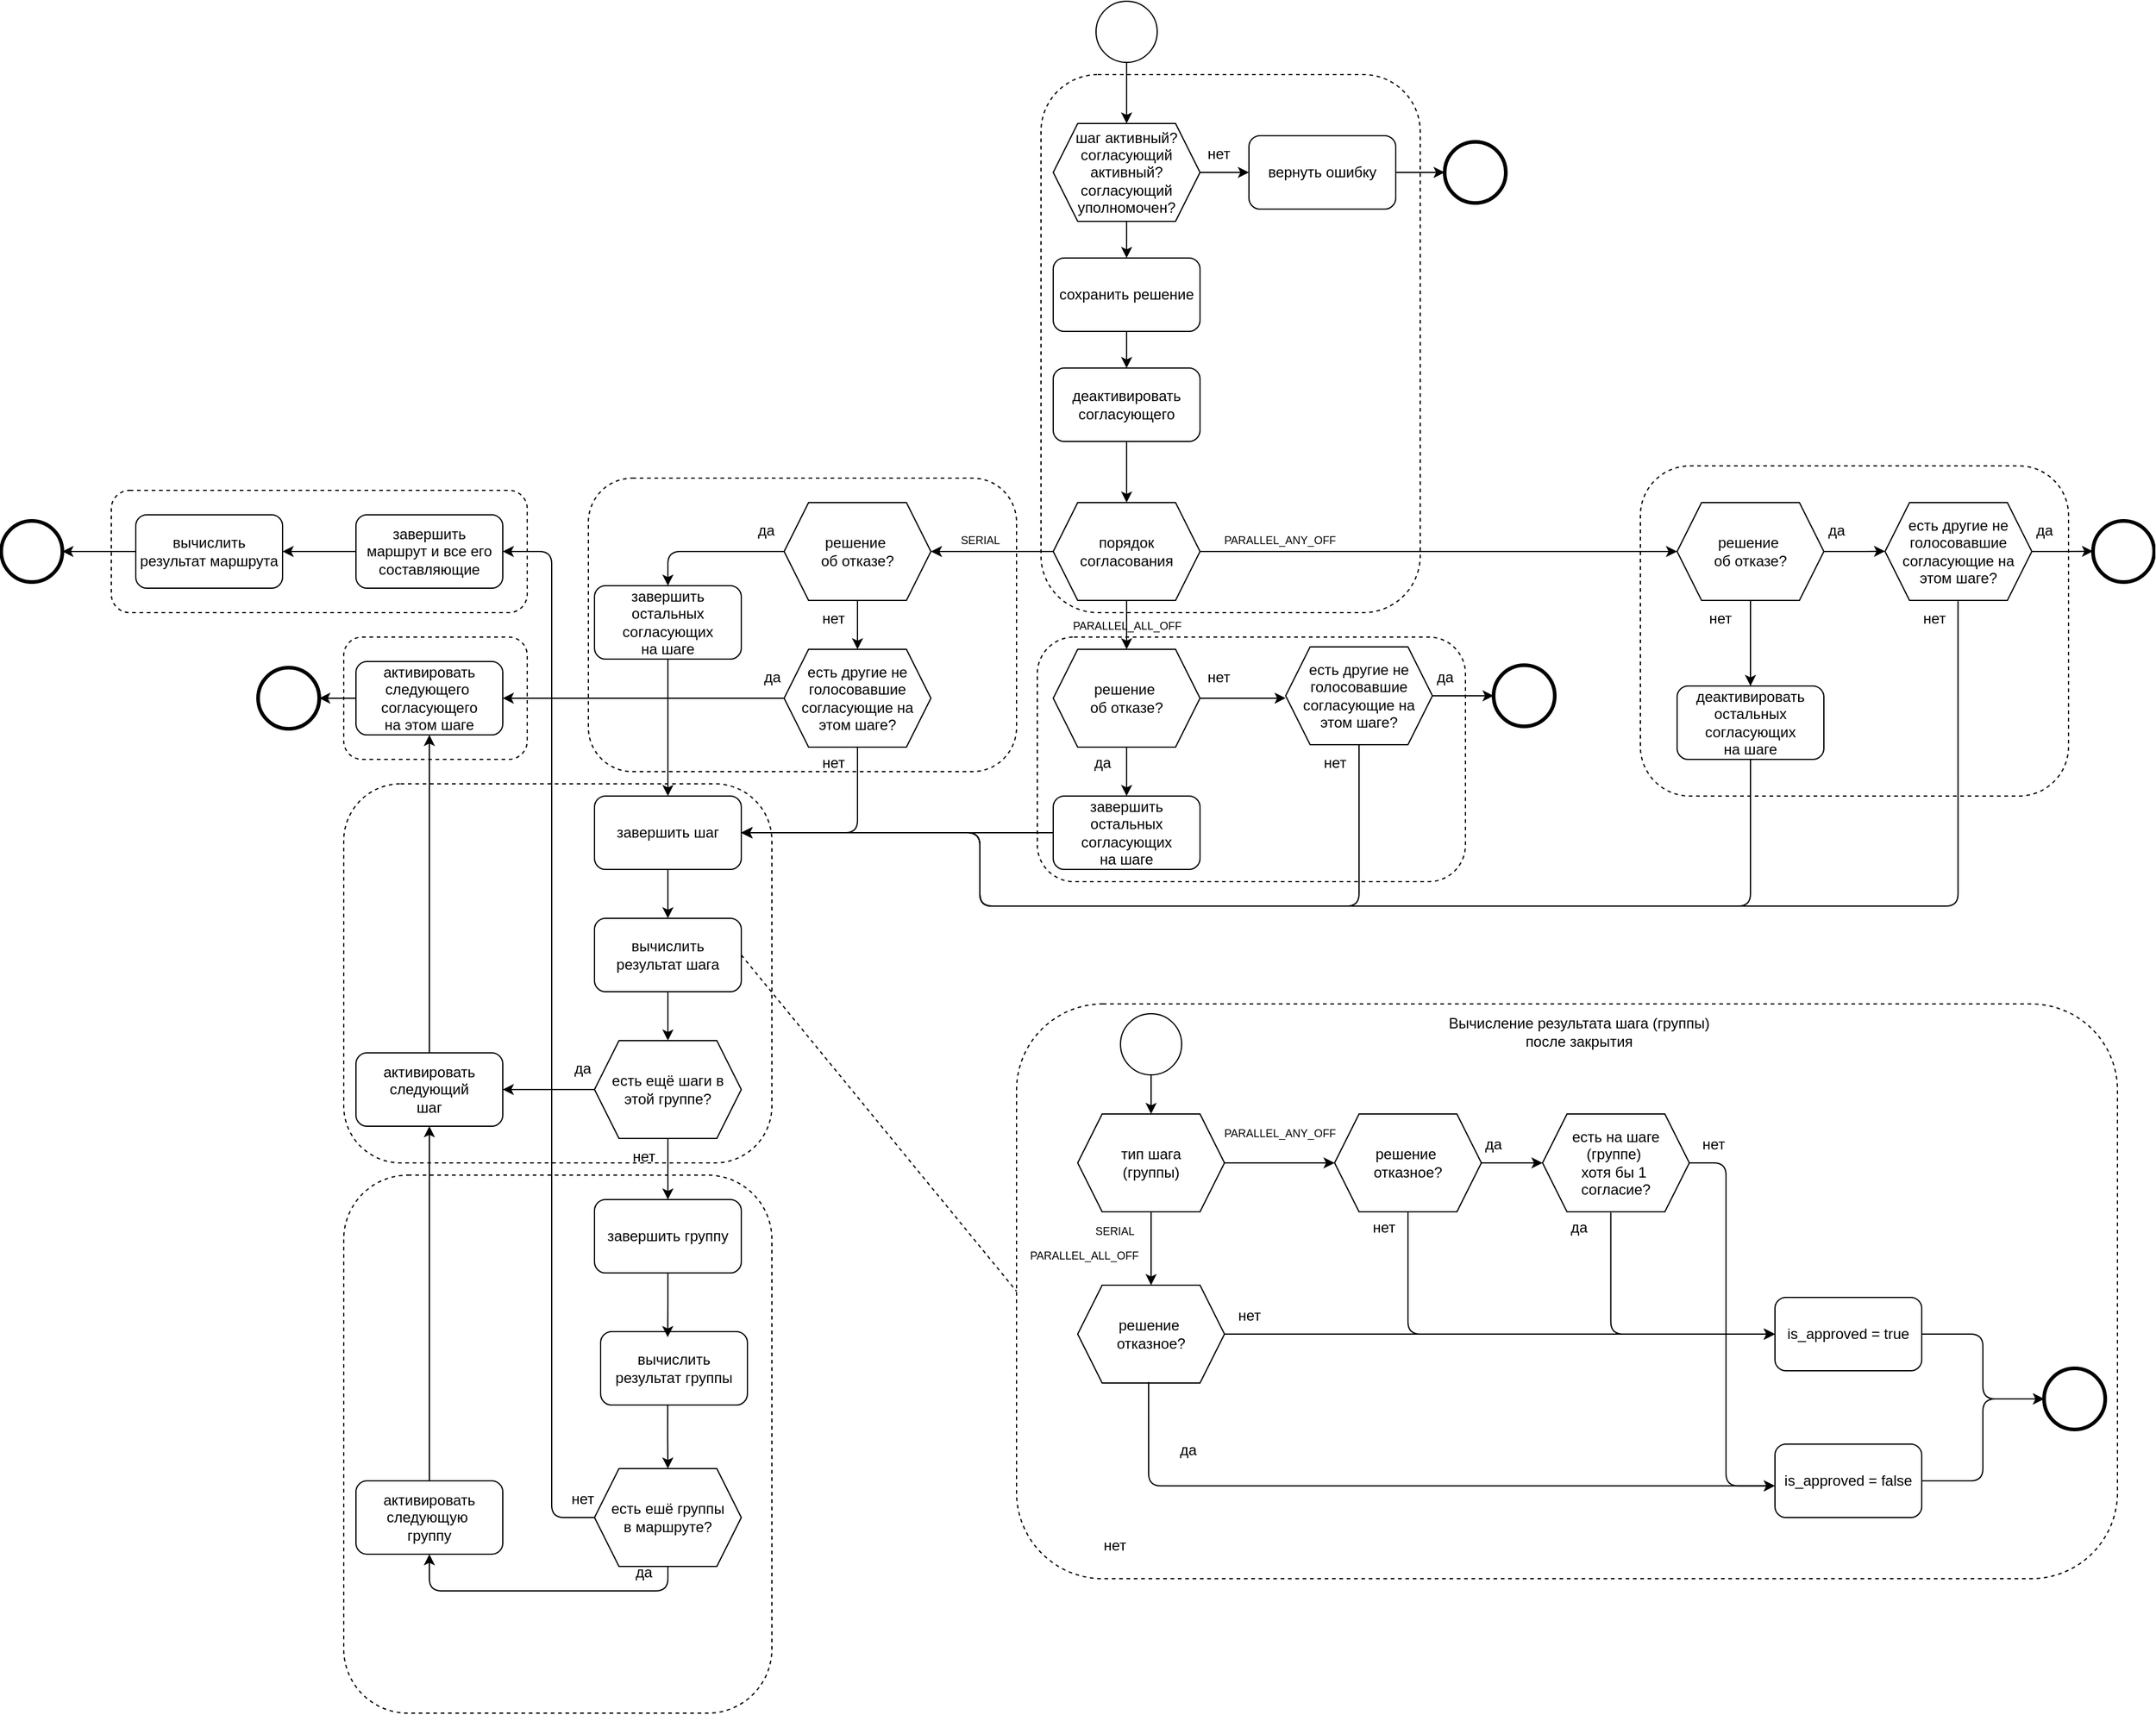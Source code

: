 <mxfile version="26.0.16">
  <diagram name="Page-1" id="2a216829-ef6e-dabb-86c1-c78162f3ba2b">
    <mxGraphModel dx="2905" dy="1712" grid="1" gridSize="10" guides="1" tooltips="1" connect="1" arrows="1" fold="1" page="1" pageScale="1" pageWidth="850" pageHeight="1100" background="none" math="0" shadow="0">
      <root>
        <mxCell id="0" />
        <mxCell id="1" parent="0" />
        <mxCell id="W46r5qOGl9HjsOyR8-U1-98" value="" style="rounded=1;whiteSpace=wrap;html=1;fillColor=none;dashed=1;" parent="1" vertex="1">
          <mxGeometry x="-20" y="540" width="340" height="100" as="geometry" />
        </mxCell>
        <mxCell id="W46r5qOGl9HjsOyR8-U1-113" value="" style="rounded=1;whiteSpace=wrap;html=1;fillColor=none;dashed=1;" parent="1" vertex="1">
          <mxGeometry x="170" y="1100" width="350" height="440" as="geometry" />
        </mxCell>
        <mxCell id="W46r5qOGl9HjsOyR8-U1-155" value="" style="rounded=1;whiteSpace=wrap;html=1;fillColor=none;dashed=1;" parent="1" vertex="1">
          <mxGeometry x="720" y="960" width="900" height="470" as="geometry" />
        </mxCell>
        <mxCell id="W46r5qOGl9HjsOyR8-U1-109" value="" style="rounded=1;whiteSpace=wrap;html=1;fillColor=none;dashed=1;" parent="1" vertex="1">
          <mxGeometry x="170" y="780" width="350" height="310" as="geometry" />
        </mxCell>
        <mxCell id="W46r5qOGl9HjsOyR8-U1-106" value="" style="rounded=1;whiteSpace=wrap;html=1;fillColor=none;dashed=1;" parent="1" vertex="1">
          <mxGeometry x="170" y="660" width="150" height="100" as="geometry" />
        </mxCell>
        <mxCell id="W46r5qOGl9HjsOyR8-U1-96" value="" style="rounded=1;whiteSpace=wrap;html=1;fillColor=none;dashed=1;" parent="1" vertex="1">
          <mxGeometry x="370" y="530" width="350" height="240" as="geometry" />
        </mxCell>
        <mxCell id="W46r5qOGl9HjsOyR8-U1-95" value="" style="rounded=1;whiteSpace=wrap;html=1;fillColor=none;dashed=1;" parent="1" vertex="1">
          <mxGeometry x="737" y="660" width="350" height="200" as="geometry" />
        </mxCell>
        <mxCell id="W46r5qOGl9HjsOyR8-U1-94" value="" style="rounded=1;whiteSpace=wrap;html=1;fillColor=none;dashed=1;" parent="1" vertex="1">
          <mxGeometry x="1230" y="520" width="350" height="270" as="geometry" />
        </mxCell>
        <mxCell id="W46r5qOGl9HjsOyR8-U1-97" value="" style="rounded=1;whiteSpace=wrap;html=1;fillColor=none;dashed=1;" parent="1" vertex="1">
          <mxGeometry x="740" y="200" width="310" height="440" as="geometry" />
        </mxCell>
        <mxCell id="W46r5qOGl9HjsOyR8-U1-6" style="edgeStyle=orthogonalEdgeStyle;rounded=0;orthogonalLoop=1;jettySize=auto;html=1;entryX=0.5;entryY=0;entryDx=0;entryDy=0;" parent="1" source="7a84cebc1def654-1" target="W46r5qOGl9HjsOyR8-U1-3" edge="1">
          <mxGeometry relative="1" as="geometry" />
        </mxCell>
        <mxCell id="7a84cebc1def654-1" value="" style="shape=mxgraph.bpmn.shape;html=1;verticalLabelPosition=bottom;labelBackgroundColor=#ffffff;verticalAlign=top;perimeter=ellipsePerimeter;outline=standard;symbol=general;" parent="1" vertex="1">
          <mxGeometry x="785" y="140" width="50" height="50" as="geometry" />
        </mxCell>
        <mxCell id="7a84cebc1def654-26" value="" style="shape=mxgraph.bpmn.shape;html=1;verticalLabelPosition=bottom;labelBackgroundColor=#ffffff;verticalAlign=top;perimeter=ellipsePerimeter;outline=end;symbol=general;" parent="1" vertex="1">
          <mxGeometry x="1070" y="255.0" width="50" height="50" as="geometry" />
        </mxCell>
        <mxCell id="W46r5qOGl9HjsOyR8-U1-13" style="edgeStyle=orthogonalEdgeStyle;rounded=0;orthogonalLoop=1;jettySize=auto;html=1;entryX=0.5;entryY=0;entryDx=0;entryDy=0;exitX=0.5;exitY=1;exitDx=0;exitDy=0;" parent="1" source="W46r5qOGl9HjsOyR8-U1-102" target="W46r5qOGl9HjsOyR8-U1-12" edge="1">
          <mxGeometry relative="1" as="geometry" />
        </mxCell>
        <mxCell id="W46r5qOGl9HjsOyR8-U1-103" style="edgeStyle=orthogonalEdgeStyle;rounded=0;orthogonalLoop=1;jettySize=auto;html=1;entryX=0.5;entryY=0;entryDx=0;entryDy=0;" parent="1" source="W46r5qOGl9HjsOyR8-U1-1" target="W46r5qOGl9HjsOyR8-U1-102" edge="1">
          <mxGeometry relative="1" as="geometry" />
        </mxCell>
        <mxCell id="W46r5qOGl9HjsOyR8-U1-1" value="сохранить решение" style="rounded=1;whiteSpace=wrap;html=1;" parent="1" vertex="1">
          <mxGeometry x="750" y="350" width="120" height="60" as="geometry" />
        </mxCell>
        <mxCell id="W46r5qOGl9HjsOyR8-U1-5" style="edgeStyle=orthogonalEdgeStyle;rounded=0;orthogonalLoop=1;jettySize=auto;html=1;" parent="1" source="W46r5qOGl9HjsOyR8-U1-25" target="7a84cebc1def654-26" edge="1">
          <mxGeometry relative="1" as="geometry" />
        </mxCell>
        <mxCell id="W46r5qOGl9HjsOyR8-U1-3" value="шаг&amp;nbsp;&lt;span style=&quot;background-color: transparent; color: light-dark(rgb(0, 0, 0), rgb(255, 255, 255));&quot;&gt;активный?&lt;/span&gt;&lt;div&gt;&lt;span style=&quot;background-color: transparent; color: light-dark(rgb(0, 0, 0), rgb(255, 255, 255));&quot;&gt;согласующий&lt;/span&gt;&lt;/div&gt;&lt;div&gt;&lt;span style=&quot;background-color: transparent; color: light-dark(rgb(0, 0, 0), rgb(255, 255, 255));&quot;&gt;активный?&lt;/span&gt;&lt;/div&gt;&lt;div&gt;&lt;span style=&quot;background-color: transparent; color: light-dark(rgb(0, 0, 0), rgb(255, 255, 255));&quot;&gt;согласующий уполномочен?&lt;/span&gt;&lt;/div&gt;" style="shape=hexagon;perimeter=hexagonPerimeter2;whiteSpace=wrap;html=1;fixedSize=1;" parent="1" vertex="1">
          <mxGeometry x="750" y="240" width="120" height="80" as="geometry" />
        </mxCell>
        <mxCell id="W46r5qOGl9HjsOyR8-U1-4" value="нет" style="text;html=1;align=center;verticalAlign=middle;resizable=0;points=[];autosize=1;strokeColor=none;fillColor=none;" parent="1" vertex="1">
          <mxGeometry x="865" y="250" width="40" height="30" as="geometry" />
        </mxCell>
        <mxCell id="W46r5qOGl9HjsOyR8-U1-10" style="edgeStyle=orthogonalEdgeStyle;rounded=0;orthogonalLoop=1;jettySize=auto;html=1;entryX=0.5;entryY=0;entryDx=0;entryDy=0;" parent="1" source="W46r5qOGl9HjsOyR8-U1-3" target="W46r5qOGl9HjsOyR8-U1-1" edge="1">
          <mxGeometry relative="1" as="geometry">
            <mxPoint x="810" y="370" as="targetPoint" />
          </mxGeometry>
        </mxCell>
        <mxCell id="W46r5qOGl9HjsOyR8-U1-14" style="edgeStyle=orthogonalEdgeStyle;rounded=0;orthogonalLoop=1;jettySize=auto;html=1;exitX=1;exitY=0.5;exitDx=0;exitDy=0;entryX=0;entryY=0.5;entryDx=0;entryDy=0;" parent="1" source="W46r5qOGl9HjsOyR8-U1-12" target="W46r5qOGl9HjsOyR8-U1-79" edge="1">
          <mxGeometry relative="1" as="geometry">
            <mxPoint x="930" y="590" as="targetPoint" />
          </mxGeometry>
        </mxCell>
        <mxCell id="W46r5qOGl9HjsOyR8-U1-15" style="edgeStyle=orthogonalEdgeStyle;rounded=0;orthogonalLoop=1;jettySize=auto;html=1;" parent="1" source="W46r5qOGl9HjsOyR8-U1-12" edge="1">
          <mxGeometry relative="1" as="geometry">
            <mxPoint x="650" y="590" as="targetPoint" />
          </mxGeometry>
        </mxCell>
        <mxCell id="W46r5qOGl9HjsOyR8-U1-16" style="edgeStyle=orthogonalEdgeStyle;rounded=0;orthogonalLoop=1;jettySize=auto;html=1;exitX=0.5;exitY=1;exitDx=0;exitDy=0;entryX=0.5;entryY=0;entryDx=0;entryDy=0;" parent="1" source="W46r5qOGl9HjsOyR8-U1-12" target="W46r5qOGl9HjsOyR8-U1-60" edge="1">
          <mxGeometry relative="1" as="geometry">
            <mxPoint x="809" y="680" as="targetPoint" />
          </mxGeometry>
        </mxCell>
        <mxCell id="W46r5qOGl9HjsOyR8-U1-12" value="порядок согласования" style="shape=hexagon;perimeter=hexagonPerimeter2;whiteSpace=wrap;html=1;fixedSize=1;" parent="1" vertex="1">
          <mxGeometry x="750" y="550" width="120" height="80" as="geometry" />
        </mxCell>
        <mxCell id="W46r5qOGl9HjsOyR8-U1-17" value="&lt;font style=&quot;font-size: 9px;&quot;&gt;SERIAL&lt;/font&gt;" style="text;html=1;align=center;verticalAlign=middle;resizable=0;points=[];autosize=1;strokeColor=none;fillColor=none;" parent="1" vertex="1">
          <mxGeometry x="660" y="565" width="60" height="30" as="geometry" />
        </mxCell>
        <mxCell id="W46r5qOGl9HjsOyR8-U1-18" value="&lt;font style=&quot;font-size: 9px;&quot;&gt;PARALLEL_ANY_OFF&lt;/font&gt;" style="text;html=1;align=center;verticalAlign=middle;resizable=0;points=[];autosize=1;strokeColor=none;fillColor=none;" parent="1" vertex="1">
          <mxGeometry x="880" y="565" width="110" height="30" as="geometry" />
        </mxCell>
        <mxCell id="W46r5qOGl9HjsOyR8-U1-19" value="&lt;font style=&quot;font-size: 9px;&quot;&gt;PARALLEL_ALL_OFF&lt;/font&gt;" style="text;html=1;align=center;verticalAlign=middle;resizable=0;points=[];autosize=1;strokeColor=none;fillColor=none;" parent="1" vertex="1">
          <mxGeometry x="755" y="635" width="110" height="30" as="geometry" />
        </mxCell>
        <mxCell id="W46r5qOGl9HjsOyR8-U1-23" style="edgeStyle=orthogonalEdgeStyle;rounded=1;orthogonalLoop=1;jettySize=auto;html=1;entryX=0.5;entryY=0;entryDx=0;entryDy=0;curved=0;" parent="1" source="W46r5qOGl9HjsOyR8-U1-20" target="WteEzKpcJVDxRO8U5CB5-1" edge="1">
          <mxGeometry relative="1" as="geometry" />
        </mxCell>
        <mxCell id="W46r5qOGl9HjsOyR8-U1-32" style="edgeStyle=orthogonalEdgeStyle;rounded=0;orthogonalLoop=1;jettySize=auto;html=1;entryX=0.5;entryY=0;entryDx=0;entryDy=0;" parent="1" source="W46r5qOGl9HjsOyR8-U1-20" target="W46r5qOGl9HjsOyR8-U1-31" edge="1">
          <mxGeometry relative="1" as="geometry" />
        </mxCell>
        <mxCell id="W46r5qOGl9HjsOyR8-U1-20" value="решение&amp;nbsp;&lt;div&gt;об отказе?&lt;/div&gt;" style="shape=hexagon;perimeter=hexagonPerimeter2;whiteSpace=wrap;html=1;fixedSize=1;" parent="1" vertex="1">
          <mxGeometry x="530" y="550" width="120" height="80" as="geometry" />
        </mxCell>
        <mxCell id="W46r5qOGl9HjsOyR8-U1-21" value="" style="shape=mxgraph.bpmn.shape;html=1;verticalLabelPosition=bottom;labelBackgroundColor=#ffffff;verticalAlign=top;perimeter=ellipsePerimeter;outline=end;symbol=general;" parent="1" vertex="1">
          <mxGeometry x="-110" y="565" width="50" height="50" as="geometry" />
        </mxCell>
        <mxCell id="W46r5qOGl9HjsOyR8-U1-24" style="edgeStyle=orthogonalEdgeStyle;rounded=0;orthogonalLoop=1;jettySize=auto;html=1;entryX=1;entryY=0.5;entryDx=0;entryDy=0;" parent="1" source="W46r5qOGl9HjsOyR8-U1-170" target="W46r5qOGl9HjsOyR8-U1-21" edge="1">
          <mxGeometry relative="1" as="geometry" />
        </mxCell>
        <mxCell id="W46r5qOGl9HjsOyR8-U1-22" value="завершить&lt;div&gt;маршрут и все его составляющие&lt;/div&gt;" style="rounded=1;whiteSpace=wrap;html=1;" parent="1" vertex="1">
          <mxGeometry x="180" y="560" width="120" height="60" as="geometry" />
        </mxCell>
        <mxCell id="W46r5qOGl9HjsOyR8-U1-26" value="" style="edgeStyle=orthogonalEdgeStyle;rounded=0;orthogonalLoop=1;jettySize=auto;html=1;" parent="1" source="W46r5qOGl9HjsOyR8-U1-3" target="W46r5qOGl9HjsOyR8-U1-25" edge="1">
          <mxGeometry relative="1" as="geometry">
            <mxPoint x="870" y="280" as="sourcePoint" />
            <mxPoint x="1610" y="395" as="targetPoint" />
          </mxGeometry>
        </mxCell>
        <mxCell id="W46r5qOGl9HjsOyR8-U1-25" value="вернуть ошибку" style="rounded=1;whiteSpace=wrap;html=1;" parent="1" vertex="1">
          <mxGeometry x="910" y="250" width="120" height="60" as="geometry" />
        </mxCell>
        <mxCell id="W46r5qOGl9HjsOyR8-U1-30" value="да" style="text;html=1;align=center;verticalAlign=middle;resizable=0;points=[];autosize=1;strokeColor=none;fillColor=none;" parent="1" vertex="1">
          <mxGeometry x="495" y="558" width="40" height="30" as="geometry" />
        </mxCell>
        <mxCell id="W46r5qOGl9HjsOyR8-U1-35" style="edgeStyle=orthogonalEdgeStyle;rounded=0;orthogonalLoop=1;jettySize=auto;html=1;entryX=1;entryY=0.5;entryDx=0;entryDy=0;" parent="1" source="W46r5qOGl9HjsOyR8-U1-31" target="W46r5qOGl9HjsOyR8-U1-34" edge="1">
          <mxGeometry relative="1" as="geometry" />
        </mxCell>
        <mxCell id="W46r5qOGl9HjsOyR8-U1-38" style="edgeStyle=orthogonalEdgeStyle;rounded=1;orthogonalLoop=1;jettySize=auto;html=1;entryX=1;entryY=0.5;entryDx=0;entryDy=0;curved=0;" parent="1" source="W46r5qOGl9HjsOyR8-U1-31" target="W46r5qOGl9HjsOyR8-U1-55" edge="1">
          <mxGeometry relative="1" as="geometry">
            <mxPoint x="590" y="790" as="targetPoint" />
            <Array as="points">
              <mxPoint x="590" y="820" />
            </Array>
          </mxGeometry>
        </mxCell>
        <mxCell id="W46r5qOGl9HjsOyR8-U1-31" value="есть другие не голосовавшие согласующие на этом шаге?" style="shape=hexagon;perimeter=hexagonPerimeter2;whiteSpace=wrap;html=1;fixedSize=1;" parent="1" vertex="1">
          <mxGeometry x="530" y="670" width="120" height="80" as="geometry" />
        </mxCell>
        <mxCell id="W46r5qOGl9HjsOyR8-U1-33" value="нет" style="text;html=1;align=center;verticalAlign=middle;resizable=0;points=[];autosize=1;strokeColor=none;fillColor=none;" parent="1" vertex="1">
          <mxGeometry x="550" y="630" width="40" height="30" as="geometry" />
        </mxCell>
        <mxCell id="W46r5qOGl9HjsOyR8-U1-36" style="edgeStyle=orthogonalEdgeStyle;rounded=1;orthogonalLoop=1;jettySize=auto;html=1;entryX=1;entryY=0.5;entryDx=0;entryDy=0;curved=0;" parent="1" source="W46r5qOGl9HjsOyR8-U1-34" target="W46r5qOGl9HjsOyR8-U1-114" edge="1">
          <mxGeometry relative="1" as="geometry">
            <mxPoint x="60" y="618" as="targetPoint" />
          </mxGeometry>
        </mxCell>
        <mxCell id="W46r5qOGl9HjsOyR8-U1-34" value="активировать&lt;div&gt;следующего&amp;nbsp;&lt;/div&gt;&lt;div&gt;согласующего&lt;/div&gt;&lt;div&gt;на этом шаге&lt;/div&gt;" style="rounded=1;whiteSpace=wrap;html=1;" parent="1" vertex="1">
          <mxGeometry x="180" y="680" width="120" height="60" as="geometry" />
        </mxCell>
        <mxCell id="W46r5qOGl9HjsOyR8-U1-37" value="да" style="text;html=1;align=center;verticalAlign=middle;resizable=0;points=[];autosize=1;strokeColor=none;fillColor=none;" parent="1" vertex="1">
          <mxGeometry x="500" y="678" width="40" height="30" as="geometry" />
        </mxCell>
        <mxCell id="W46r5qOGl9HjsOyR8-U1-39" value="нет" style="text;html=1;align=center;verticalAlign=middle;resizable=0;points=[];autosize=1;strokeColor=none;fillColor=none;" parent="1" vertex="1">
          <mxGeometry x="550" y="748" width="40" height="30" as="geometry" />
        </mxCell>
        <mxCell id="W46r5qOGl9HjsOyR8-U1-41" style="edgeStyle=orthogonalEdgeStyle;rounded=0;orthogonalLoop=1;jettySize=auto;html=1;entryX=1;entryY=0.5;entryDx=0;entryDy=0;" parent="1" source="W46r5qOGl9HjsOyR8-U1-40" target="W46r5qOGl9HjsOyR8-U1-46" edge="1">
          <mxGeometry relative="1" as="geometry">
            <mxPoint x="450" y="1030" as="targetPoint" />
          </mxGeometry>
        </mxCell>
        <mxCell id="W46r5qOGl9HjsOyR8-U1-44" style="edgeStyle=orthogonalEdgeStyle;rounded=0;orthogonalLoop=1;jettySize=auto;html=1;exitX=0.5;exitY=1;exitDx=0;exitDy=0;" parent="1" source="W46r5qOGl9HjsOyR8-U1-40" edge="1">
          <mxGeometry relative="1" as="geometry">
            <mxPoint x="435" y="1120" as="targetPoint" />
          </mxGeometry>
        </mxCell>
        <mxCell id="W46r5qOGl9HjsOyR8-U1-40" value="есть ещё шаги в этой группе?" style="shape=hexagon;perimeter=hexagonPerimeter2;whiteSpace=wrap;html=1;fixedSize=1;" parent="1" vertex="1">
          <mxGeometry x="375" y="990" width="120" height="80" as="geometry" />
        </mxCell>
        <mxCell id="W46r5qOGl9HjsOyR8-U1-42" value="да" style="text;html=1;align=center;verticalAlign=middle;resizable=0;points=[];autosize=1;strokeColor=none;fillColor=none;" parent="1" vertex="1">
          <mxGeometry x="345" y="998" width="40" height="30" as="geometry" />
        </mxCell>
        <mxCell id="W46r5qOGl9HjsOyR8-U1-49" style="edgeStyle=orthogonalEdgeStyle;rounded=1;orthogonalLoop=1;jettySize=auto;html=1;entryX=0.5;entryY=1;entryDx=0;entryDy=0;exitX=0.5;exitY=1;exitDx=0;exitDy=0;curved=0;" parent="1" source="W46r5qOGl9HjsOyR8-U1-43" target="W46r5qOGl9HjsOyR8-U1-48" edge="1">
          <mxGeometry relative="1" as="geometry">
            <Array as="points">
              <mxPoint x="435" y="1440" />
              <mxPoint x="240" y="1440" />
            </Array>
          </mxGeometry>
        </mxCell>
        <mxCell id="W46r5qOGl9HjsOyR8-U1-52" style="edgeStyle=orthogonalEdgeStyle;rounded=1;orthogonalLoop=1;jettySize=auto;html=1;entryX=1;entryY=0.5;entryDx=0;entryDy=0;exitX=0;exitY=0.5;exitDx=0;exitDy=0;curved=0;" parent="1" source="W46r5qOGl9HjsOyR8-U1-43" target="W46r5qOGl9HjsOyR8-U1-22" edge="1">
          <mxGeometry relative="1" as="geometry">
            <Array as="points">
              <mxPoint x="340" y="1380" />
              <mxPoint x="340" y="590" />
            </Array>
          </mxGeometry>
        </mxCell>
        <mxCell id="W46r5qOGl9HjsOyR8-U1-43" value="есть ешё группы&lt;div&gt;в маршруте?&lt;/div&gt;" style="shape=hexagon;perimeter=hexagonPerimeter2;whiteSpace=wrap;html=1;fixedSize=1;" parent="1" vertex="1">
          <mxGeometry x="375" y="1340" width="120" height="80" as="geometry" />
        </mxCell>
        <mxCell id="W46r5qOGl9HjsOyR8-U1-45" value="нет" style="text;html=1;align=center;verticalAlign=middle;resizable=0;points=[];autosize=1;strokeColor=none;fillColor=none;" parent="1" vertex="1">
          <mxGeometry x="395" y="1070" width="40" height="30" as="geometry" />
        </mxCell>
        <mxCell id="W46r5qOGl9HjsOyR8-U1-47" style="edgeStyle=orthogonalEdgeStyle;rounded=0;orthogonalLoop=1;jettySize=auto;html=1;entryX=0.5;entryY=1;entryDx=0;entryDy=0;" parent="1" source="W46r5qOGl9HjsOyR8-U1-46" target="W46r5qOGl9HjsOyR8-U1-34" edge="1">
          <mxGeometry relative="1" as="geometry" />
        </mxCell>
        <mxCell id="W46r5qOGl9HjsOyR8-U1-46" value="активировать&lt;div&gt;следующий&lt;/div&gt;&lt;div&gt;шаг&lt;/div&gt;" style="rounded=1;whiteSpace=wrap;html=1;" parent="1" vertex="1">
          <mxGeometry x="180" y="1000" width="120" height="60" as="geometry" />
        </mxCell>
        <mxCell id="W46r5qOGl9HjsOyR8-U1-50" style="edgeStyle=orthogonalEdgeStyle;rounded=0;orthogonalLoop=1;jettySize=auto;html=1;entryX=0.5;entryY=1;entryDx=0;entryDy=0;" parent="1" source="W46r5qOGl9HjsOyR8-U1-48" target="W46r5qOGl9HjsOyR8-U1-46" edge="1">
          <mxGeometry relative="1" as="geometry" />
        </mxCell>
        <mxCell id="W46r5qOGl9HjsOyR8-U1-48" value="активировать&lt;div&gt;следующую&amp;nbsp;&lt;/div&gt;&lt;div&gt;группу&lt;/div&gt;" style="rounded=1;whiteSpace=wrap;html=1;" parent="1" vertex="1">
          <mxGeometry x="180" y="1350" width="120" height="60" as="geometry" />
        </mxCell>
        <mxCell id="W46r5qOGl9HjsOyR8-U1-51" value="да" style="text;html=1;align=center;verticalAlign=middle;resizable=0;points=[];autosize=1;strokeColor=none;fillColor=none;" parent="1" vertex="1">
          <mxGeometry x="395" y="1410" width="40" height="30" as="geometry" />
        </mxCell>
        <mxCell id="W46r5qOGl9HjsOyR8-U1-53" value="нет" style="text;html=1;align=center;verticalAlign=middle;resizable=0;points=[];autosize=1;strokeColor=none;fillColor=none;" parent="1" vertex="1">
          <mxGeometry x="345" y="1350" width="40" height="30" as="geometry" />
        </mxCell>
        <mxCell id="W46r5qOGl9HjsOyR8-U1-56" style="edgeStyle=orthogonalEdgeStyle;rounded=0;orthogonalLoop=1;jettySize=auto;html=1;exitX=0.5;exitY=1;exitDx=0;exitDy=0;" parent="1" source="W46r5qOGl9HjsOyR8-U1-119" target="W46r5qOGl9HjsOyR8-U1-40" edge="1">
          <mxGeometry relative="1" as="geometry" />
        </mxCell>
        <mxCell id="W46r5qOGl9HjsOyR8-U1-120" style="edgeStyle=orthogonalEdgeStyle;rounded=0;orthogonalLoop=1;jettySize=auto;html=1;exitX=0.5;exitY=1;exitDx=0;exitDy=0;entryX=0.5;entryY=0;entryDx=0;entryDy=0;" parent="1" source="W46r5qOGl9HjsOyR8-U1-55" target="W46r5qOGl9HjsOyR8-U1-119" edge="1">
          <mxGeometry relative="1" as="geometry" />
        </mxCell>
        <mxCell id="W46r5qOGl9HjsOyR8-U1-55" value="завершить шаг" style="rounded=1;whiteSpace=wrap;html=1;" parent="1" vertex="1">
          <mxGeometry x="375" y="790" width="120" height="60" as="geometry" />
        </mxCell>
        <mxCell id="W46r5qOGl9HjsOyR8-U1-58" style="edgeStyle=orthogonalEdgeStyle;rounded=0;orthogonalLoop=1;jettySize=auto;html=1;entryX=0.5;entryY=0;entryDx=0;entryDy=0;exitX=0.457;exitY=1.006;exitDx=0;exitDy=0;exitPerimeter=0;" parent="1" source="W46r5qOGl9HjsOyR8-U1-167" target="W46r5qOGl9HjsOyR8-U1-43" edge="1">
          <mxGeometry relative="1" as="geometry" />
        </mxCell>
        <mxCell id="W46r5qOGl9HjsOyR8-U1-57" value="завершить группу" style="rounded=1;whiteSpace=wrap;html=1;" parent="1" vertex="1">
          <mxGeometry x="375" y="1120" width="120" height="60" as="geometry" />
        </mxCell>
        <mxCell id="W46r5qOGl9HjsOyR8-U1-62" style="edgeStyle=orthogonalEdgeStyle;rounded=0;orthogonalLoop=1;jettySize=auto;html=1;exitX=0.5;exitY=1;exitDx=0;exitDy=0;" parent="1" source="W46r5qOGl9HjsOyR8-U1-60" target="W46r5qOGl9HjsOyR8-U1-92" edge="1">
          <mxGeometry relative="1" as="geometry">
            <mxPoint x="810" y="790" as="targetPoint" />
            <Array as="points" />
          </mxGeometry>
        </mxCell>
        <mxCell id="W46r5qOGl9HjsOyR8-U1-69" style="edgeStyle=orthogonalEdgeStyle;rounded=0;orthogonalLoop=1;jettySize=auto;html=1;exitX=1;exitY=0.5;exitDx=0;exitDy=0;" parent="1" source="W46r5qOGl9HjsOyR8-U1-60" edge="1">
          <mxGeometry relative="1" as="geometry">
            <mxPoint x="940" y="709.931" as="targetPoint" />
          </mxGeometry>
        </mxCell>
        <mxCell id="W46r5qOGl9HjsOyR8-U1-60" value="решение&amp;nbsp;&lt;div&gt;об отказе?&lt;/div&gt;" style="shape=hexagon;perimeter=hexagonPerimeter2;whiteSpace=wrap;html=1;fixedSize=1;" parent="1" vertex="1">
          <mxGeometry x="750" y="670" width="120" height="80" as="geometry" />
        </mxCell>
        <mxCell id="W46r5qOGl9HjsOyR8-U1-68" value="да" style="text;html=1;align=center;verticalAlign=middle;resizable=0;points=[];autosize=1;strokeColor=none;fillColor=none;" parent="1" vertex="1">
          <mxGeometry x="770" y="748" width="40" height="30" as="geometry" />
        </mxCell>
        <mxCell id="W46r5qOGl9HjsOyR8-U1-70" value="нет" style="text;html=1;align=center;verticalAlign=middle;resizable=0;points=[];autosize=1;strokeColor=none;fillColor=none;" parent="1" vertex="1">
          <mxGeometry x="865" y="678" width="40" height="30" as="geometry" />
        </mxCell>
        <mxCell id="W46r5qOGl9HjsOyR8-U1-74" style="edgeStyle=orthogonalEdgeStyle;rounded=1;orthogonalLoop=1;jettySize=auto;html=1;exitX=0.5;exitY=1;exitDx=0;exitDy=0;entryX=1;entryY=0.5;entryDx=0;entryDy=0;curved=0;" parent="1" source="W46r5qOGl9HjsOyR8-U1-73" target="W46r5qOGl9HjsOyR8-U1-55" edge="1">
          <mxGeometry relative="1" as="geometry">
            <Array as="points">
              <mxPoint x="1000" y="880" />
              <mxPoint x="690" y="880" />
              <mxPoint x="690" y="820" />
            </Array>
          </mxGeometry>
        </mxCell>
        <mxCell id="W46r5qOGl9HjsOyR8-U1-77" style="edgeStyle=orthogonalEdgeStyle;rounded=0;orthogonalLoop=1;jettySize=auto;html=1;entryX=0;entryY=0.5;entryDx=0;entryDy=0;" parent="1" source="W46r5qOGl9HjsOyR8-U1-73" target="W46r5qOGl9HjsOyR8-U1-76" edge="1">
          <mxGeometry relative="1" as="geometry" />
        </mxCell>
        <mxCell id="W46r5qOGl9HjsOyR8-U1-73" value="есть другие не голосовавшие согласующие на этом шаге?" style="shape=hexagon;perimeter=hexagonPerimeter2;whiteSpace=wrap;html=1;fixedSize=1;" parent="1" vertex="1">
          <mxGeometry x="940" y="668" width="120" height="80" as="geometry" />
        </mxCell>
        <mxCell id="W46r5qOGl9HjsOyR8-U1-75" value="нет" style="text;html=1;align=center;verticalAlign=middle;resizable=0;points=[];autosize=1;strokeColor=none;fillColor=none;" parent="1" vertex="1">
          <mxGeometry x="960" y="748" width="40" height="30" as="geometry" />
        </mxCell>
        <mxCell id="W46r5qOGl9HjsOyR8-U1-76" value="" style="shape=mxgraph.bpmn.shape;html=1;verticalLabelPosition=bottom;labelBackgroundColor=#ffffff;verticalAlign=top;perimeter=ellipsePerimeter;outline=end;symbol=general;" parent="1" vertex="1">
          <mxGeometry x="1110" y="683" width="50" height="50" as="geometry" />
        </mxCell>
        <mxCell id="W46r5qOGl9HjsOyR8-U1-78" value="да" style="text;html=1;align=center;verticalAlign=middle;resizable=0;points=[];autosize=1;strokeColor=none;fillColor=none;" parent="1" vertex="1">
          <mxGeometry x="1050" y="678" width="40" height="30" as="geometry" />
        </mxCell>
        <mxCell id="W46r5qOGl9HjsOyR8-U1-81" style="edgeStyle=orthogonalEdgeStyle;rounded=1;orthogonalLoop=1;jettySize=auto;html=1;exitX=0.5;exitY=1;exitDx=0;exitDy=0;entryX=1;entryY=0.5;entryDx=0;entryDy=0;curved=0;" parent="1" source="W46r5qOGl9HjsOyR8-U1-104" target="W46r5qOGl9HjsOyR8-U1-55" edge="1">
          <mxGeometry relative="1" as="geometry">
            <mxPoint x="850" y="820" as="targetPoint" />
            <Array as="points">
              <mxPoint x="1320" y="880" />
              <mxPoint x="690" y="880" />
              <mxPoint x="690" y="820" />
            </Array>
          </mxGeometry>
        </mxCell>
        <mxCell id="W46r5qOGl9HjsOyR8-U1-83" style="edgeStyle=orthogonalEdgeStyle;rounded=0;orthogonalLoop=1;jettySize=auto;html=1;exitX=1;exitY=0.5;exitDx=0;exitDy=0;" parent="1" source="W46r5qOGl9HjsOyR8-U1-79" edge="1">
          <mxGeometry relative="1" as="geometry">
            <mxPoint x="1430" y="589.833" as="targetPoint" />
          </mxGeometry>
        </mxCell>
        <mxCell id="W46r5qOGl9HjsOyR8-U1-105" style="edgeStyle=orthogonalEdgeStyle;rounded=0;orthogonalLoop=1;jettySize=auto;html=1;entryX=0.5;entryY=0;entryDx=0;entryDy=0;" parent="1" source="W46r5qOGl9HjsOyR8-U1-79" target="W46r5qOGl9HjsOyR8-U1-104" edge="1">
          <mxGeometry relative="1" as="geometry" />
        </mxCell>
        <mxCell id="W46r5qOGl9HjsOyR8-U1-79" value="решение&amp;nbsp;&lt;div&gt;об отказе?&lt;/div&gt;" style="shape=hexagon;perimeter=hexagonPerimeter2;whiteSpace=wrap;html=1;fixedSize=1;" parent="1" vertex="1">
          <mxGeometry x="1260" y="550" width="120" height="80" as="geometry" />
        </mxCell>
        <mxCell id="W46r5qOGl9HjsOyR8-U1-82" value="нет" style="text;html=1;align=center;verticalAlign=middle;resizable=0;points=[];autosize=1;strokeColor=none;fillColor=none;" parent="1" vertex="1">
          <mxGeometry x="1275" y="630" width="40" height="30" as="geometry" />
        </mxCell>
        <mxCell id="W46r5qOGl9HjsOyR8-U1-84" value="да" style="text;html=1;align=center;verticalAlign=middle;resizable=0;points=[];autosize=1;strokeColor=none;fillColor=none;" parent="1" vertex="1">
          <mxGeometry x="1370" y="558" width="40" height="30" as="geometry" />
        </mxCell>
        <mxCell id="W46r5qOGl9HjsOyR8-U1-87" style="edgeStyle=orthogonalEdgeStyle;rounded=1;orthogonalLoop=1;jettySize=auto;html=1;entryX=1;entryY=0.5;entryDx=0;entryDy=0;curved=0;exitX=0.992;exitY=0.022;exitDx=0;exitDy=0;exitPerimeter=0;" parent="1" source="W46r5qOGl9HjsOyR8-U1-88" target="W46r5qOGl9HjsOyR8-U1-55" edge="1">
          <mxGeometry relative="1" as="geometry">
            <Array as="points">
              <mxPoint x="1490" y="880" />
              <mxPoint x="690" y="880" />
              <mxPoint x="690" y="820" />
            </Array>
          </mxGeometry>
        </mxCell>
        <mxCell id="W46r5qOGl9HjsOyR8-U1-89" style="edgeStyle=orthogonalEdgeStyle;rounded=0;orthogonalLoop=1;jettySize=auto;html=1;exitX=1;exitY=0.5;exitDx=0;exitDy=0;" parent="1" source="W46r5qOGl9HjsOyR8-U1-86" edge="1">
          <mxGeometry relative="1" as="geometry">
            <mxPoint x="1600" y="589.833" as="targetPoint" />
          </mxGeometry>
        </mxCell>
        <mxCell id="W46r5qOGl9HjsOyR8-U1-86" value="есть другие не голосовавшие согласующие на этом шаге?" style="shape=hexagon;perimeter=hexagonPerimeter2;whiteSpace=wrap;html=1;fixedSize=1;" parent="1" vertex="1">
          <mxGeometry x="1430" y="550" width="120" height="80" as="geometry" />
        </mxCell>
        <mxCell id="W46r5qOGl9HjsOyR8-U1-88" value="нет" style="text;html=1;align=center;verticalAlign=middle;resizable=0;points=[];autosize=1;strokeColor=none;fillColor=none;" parent="1" vertex="1">
          <mxGeometry x="1450" y="630" width="40" height="30" as="geometry" />
        </mxCell>
        <mxCell id="W46r5qOGl9HjsOyR8-U1-90" value="да" style="text;html=1;align=center;verticalAlign=middle;resizable=0;points=[];autosize=1;strokeColor=none;fillColor=none;" parent="1" vertex="1">
          <mxGeometry x="1540" y="558" width="40" height="30" as="geometry" />
        </mxCell>
        <mxCell id="W46r5qOGl9HjsOyR8-U1-91" value="" style="shape=mxgraph.bpmn.shape;html=1;verticalLabelPosition=bottom;labelBackgroundColor=#ffffff;verticalAlign=top;perimeter=ellipsePerimeter;outline=end;symbol=general;" parent="1" vertex="1">
          <mxGeometry x="1600" y="565" width="50" height="50" as="geometry" />
        </mxCell>
        <mxCell id="W46r5qOGl9HjsOyR8-U1-93" style="edgeStyle=orthogonalEdgeStyle;rounded=0;orthogonalLoop=1;jettySize=auto;html=1;entryX=1;entryY=0.5;entryDx=0;entryDy=0;" parent="1" source="W46r5qOGl9HjsOyR8-U1-92" target="W46r5qOGl9HjsOyR8-U1-55" edge="1">
          <mxGeometry relative="1" as="geometry" />
        </mxCell>
        <mxCell id="W46r5qOGl9HjsOyR8-U1-92" value="завершить&lt;div&gt;остальных согласующих&lt;/div&gt;&lt;div&gt;на шаге&lt;/div&gt;" style="rounded=1;whiteSpace=wrap;html=1;" parent="1" vertex="1">
          <mxGeometry x="750" y="790" width="120" height="60" as="geometry" />
        </mxCell>
        <mxCell id="W46r5qOGl9HjsOyR8-U1-102" value="&lt;div&gt;деактивировать&lt;/div&gt;&lt;div&gt;согласующего&lt;/div&gt;" style="rounded=1;whiteSpace=wrap;html=1;" parent="1" vertex="1">
          <mxGeometry x="750" y="440" width="120" height="60" as="geometry" />
        </mxCell>
        <mxCell id="W46r5qOGl9HjsOyR8-U1-104" value="деактивировать&lt;div&gt;остальных согласующих&lt;/div&gt;&lt;div&gt;на шаге&lt;/div&gt;" style="rounded=1;whiteSpace=wrap;html=1;" parent="1" vertex="1">
          <mxGeometry x="1260" y="700" width="120" height="60" as="geometry" />
        </mxCell>
        <mxCell id="W46r5qOGl9HjsOyR8-U1-114" value="" style="shape=mxgraph.bpmn.shape;html=1;verticalLabelPosition=bottom;labelBackgroundColor=#ffffff;verticalAlign=top;perimeter=ellipsePerimeter;outline=end;symbol=general;" parent="1" vertex="1">
          <mxGeometry x="100" y="685" width="50" height="50" as="geometry" />
        </mxCell>
        <mxCell id="W46r5qOGl9HjsOyR8-U1-156" style="edgeStyle=orthogonalEdgeStyle;rounded=0;orthogonalLoop=1;jettySize=auto;html=1;entryX=0.5;entryY=0;entryDx=0;entryDy=0;" parent="1" source="W46r5qOGl9HjsOyR8-U1-116" target="W46r5qOGl9HjsOyR8-U1-118" edge="1">
          <mxGeometry relative="1" as="geometry" />
        </mxCell>
        <mxCell id="W46r5qOGl9HjsOyR8-U1-116" value="" style="shape=mxgraph.bpmn.shape;html=1;verticalLabelPosition=bottom;labelBackgroundColor=#ffffff;verticalAlign=top;perimeter=ellipsePerimeter;outline=standard;symbol=general;" parent="1" vertex="1">
          <mxGeometry x="805" y="968" width="50" height="50" as="geometry" />
        </mxCell>
        <mxCell id="W46r5qOGl9HjsOyR8-U1-125" style="edgeStyle=orthogonalEdgeStyle;rounded=0;orthogonalLoop=1;jettySize=auto;html=1;entryX=0;entryY=0.5;entryDx=0;entryDy=0;" parent="1" source="W46r5qOGl9HjsOyR8-U1-118" target="W46r5qOGl9HjsOyR8-U1-124" edge="1">
          <mxGeometry relative="1" as="geometry" />
        </mxCell>
        <mxCell id="W46r5qOGl9HjsOyR8-U1-118" value="тип шага&lt;div&gt;(группы)&lt;/div&gt;" style="shape=hexagon;perimeter=hexagonPerimeter2;whiteSpace=wrap;html=1;fixedSize=1;" parent="1" vertex="1">
          <mxGeometry x="770" y="1050" width="120" height="80" as="geometry" />
        </mxCell>
        <mxCell id="W46r5qOGl9HjsOyR8-U1-119" value="вычислить&lt;div&gt;результат шага&lt;/div&gt;" style="rounded=1;whiteSpace=wrap;html=1;" parent="1" vertex="1">
          <mxGeometry x="375" y="890" width="120" height="60" as="geometry" />
        </mxCell>
        <mxCell id="W46r5qOGl9HjsOyR8-U1-121" value="&lt;font style=&quot;font-size: 9px;&quot;&gt;PARALLEL_ANY_OFF&lt;/font&gt;" style="text;html=1;align=center;verticalAlign=middle;resizable=0;points=[];autosize=1;strokeColor=none;fillColor=none;" parent="1" vertex="1">
          <mxGeometry x="880" y="1050" width="110" height="30" as="geometry" />
        </mxCell>
        <mxCell id="W46r5qOGl9HjsOyR8-U1-122" value="&lt;font style=&quot;font-size: 9px;&quot;&gt;SERIAL&lt;/font&gt;" style="text;html=1;align=center;verticalAlign=middle;resizable=0;points=[];autosize=1;strokeColor=none;fillColor=none;" parent="1" vertex="1">
          <mxGeometry x="770" y="1130" width="60" height="30" as="geometry" />
        </mxCell>
        <mxCell id="W46r5qOGl9HjsOyR8-U1-123" value="&lt;font style=&quot;font-size: 9px;&quot;&gt;PARALLEL_ALL_OFF&lt;/font&gt;" style="text;html=1;align=center;verticalAlign=middle;resizable=0;points=[];autosize=1;strokeColor=none;fillColor=none;" parent="1" vertex="1">
          <mxGeometry x="720" y="1150" width="110" height="30" as="geometry" />
        </mxCell>
        <mxCell id="W46r5qOGl9HjsOyR8-U1-127" style="edgeStyle=orthogonalEdgeStyle;rounded=0;orthogonalLoop=1;jettySize=auto;html=1;entryX=0;entryY=0.5;entryDx=0;entryDy=0;" parent="1" source="W46r5qOGl9HjsOyR8-U1-124" target="W46r5qOGl9HjsOyR8-U1-126" edge="1">
          <mxGeometry relative="1" as="geometry" />
        </mxCell>
        <mxCell id="W46r5qOGl9HjsOyR8-U1-141" style="edgeStyle=orthogonalEdgeStyle;rounded=1;orthogonalLoop=1;jettySize=auto;html=1;exitX=0.5;exitY=1;exitDx=0;exitDy=0;entryX=0;entryY=0.5;entryDx=0;entryDy=0;curved=0;" parent="1" source="W46r5qOGl9HjsOyR8-U1-124" target="W46r5qOGl9HjsOyR8-U1-132" edge="1">
          <mxGeometry relative="1" as="geometry">
            <mxPoint x="1210" y="1230" as="targetPoint" />
            <Array as="points">
              <mxPoint x="1040" y="1230" />
            </Array>
          </mxGeometry>
        </mxCell>
        <mxCell id="W46r5qOGl9HjsOyR8-U1-124" value="решение&amp;nbsp;&lt;div&gt;отказное?&lt;/div&gt;" style="shape=hexagon;perimeter=hexagonPerimeter2;whiteSpace=wrap;html=1;fixedSize=1;" parent="1" vertex="1">
          <mxGeometry x="980" y="1050" width="120" height="80" as="geometry" />
        </mxCell>
        <mxCell id="W46r5qOGl9HjsOyR8-U1-133" style="edgeStyle=orthogonalEdgeStyle;rounded=1;orthogonalLoop=1;jettySize=auto;html=1;entryX=0;entryY=0.568;entryDx=0;entryDy=0;curved=0;entryPerimeter=0;" parent="1" source="W46r5qOGl9HjsOyR8-U1-126" target="W46r5qOGl9HjsOyR8-U1-129" edge="1">
          <mxGeometry relative="1" as="geometry">
            <Array as="points">
              <mxPoint x="1300" y="1090" />
              <mxPoint x="1300" y="1354" />
            </Array>
          </mxGeometry>
        </mxCell>
        <mxCell id="W46r5qOGl9HjsOyR8-U1-143" style="edgeStyle=orthogonalEdgeStyle;rounded=1;orthogonalLoop=1;jettySize=auto;html=1;entryX=0;entryY=0.5;entryDx=0;entryDy=0;exitX=0.465;exitY=1.008;exitDx=0;exitDy=0;exitPerimeter=0;curved=0;" parent="1" source="W46r5qOGl9HjsOyR8-U1-126" target="W46r5qOGl9HjsOyR8-U1-132" edge="1">
          <mxGeometry relative="1" as="geometry" />
        </mxCell>
        <mxCell id="W46r5qOGl9HjsOyR8-U1-126" value="есть на шаге (группе)&amp;nbsp;&lt;div&gt;хотя бы 1&amp;nbsp;&lt;/div&gt;&lt;div&gt;согласие?&lt;/div&gt;" style="shape=hexagon;perimeter=hexagonPerimeter2;whiteSpace=wrap;html=1;fixedSize=1;" parent="1" vertex="1">
          <mxGeometry x="1150" y="1050" width="120" height="80" as="geometry" />
        </mxCell>
        <mxCell id="W46r5qOGl9HjsOyR8-U1-154" style="edgeStyle=orthogonalEdgeStyle;rounded=1;orthogonalLoop=1;jettySize=auto;html=1;entryX=0;entryY=0.5;entryDx=0;entryDy=0;curved=0;" parent="1" source="W46r5qOGl9HjsOyR8-U1-129" target="W46r5qOGl9HjsOyR8-U1-134" edge="1">
          <mxGeometry relative="1" as="geometry" />
        </mxCell>
        <mxCell id="W46r5qOGl9HjsOyR8-U1-129" value="is_approved = false" style="rounded=1;whiteSpace=wrap;html=1;" parent="1" vertex="1">
          <mxGeometry x="1340" y="1320" width="120" height="60" as="geometry" />
        </mxCell>
        <mxCell id="W46r5qOGl9HjsOyR8-U1-131" value="да" style="text;html=1;align=center;verticalAlign=middle;whiteSpace=wrap;rounded=0;" parent="1" vertex="1">
          <mxGeometry x="1150" y="1128" width="60" height="30" as="geometry" />
        </mxCell>
        <mxCell id="W46r5qOGl9HjsOyR8-U1-135" style="edgeStyle=orthogonalEdgeStyle;rounded=1;orthogonalLoop=1;jettySize=auto;html=1;curved=0;entryX=0;entryY=0.5;entryDx=0;entryDy=0;" parent="1" source="W46r5qOGl9HjsOyR8-U1-132" target="W46r5qOGl9HjsOyR8-U1-134" edge="1">
          <mxGeometry relative="1" as="geometry">
            <mxPoint x="1560.0" y="1315.0" as="targetPoint" />
            <Array as="points">
              <mxPoint x="1510" y="1230" />
              <mxPoint x="1510" y="1283" />
            </Array>
          </mxGeometry>
        </mxCell>
        <mxCell id="W46r5qOGl9HjsOyR8-U1-132" value="is_approved = true" style="rounded=1;whiteSpace=wrap;html=1;" parent="1" vertex="1">
          <mxGeometry x="1340" y="1200" width="120" height="60" as="geometry" />
        </mxCell>
        <mxCell id="W46r5qOGl9HjsOyR8-U1-134" value="" style="shape=mxgraph.bpmn.shape;html=1;verticalLabelPosition=bottom;labelBackgroundColor=#ffffff;verticalAlign=top;perimeter=ellipsePerimeter;outline=end;symbol=general;" parent="1" vertex="1">
          <mxGeometry x="1560" y="1258" width="50" height="50" as="geometry" />
        </mxCell>
        <mxCell id="W46r5qOGl9HjsOyR8-U1-137" value="да" style="text;html=1;align=center;verticalAlign=middle;whiteSpace=wrap;rounded=0;" parent="1" vertex="1">
          <mxGeometry x="1080" y="1060" width="60" height="30" as="geometry" />
        </mxCell>
        <mxCell id="W46r5qOGl9HjsOyR8-U1-138" value="нет" style="text;html=1;align=center;verticalAlign=middle;whiteSpace=wrap;rounded=0;" parent="1" vertex="1">
          <mxGeometry x="1260" y="1060" width="60" height="30" as="geometry" />
        </mxCell>
        <mxCell id="W46r5qOGl9HjsOyR8-U1-142" value="нет" style="text;html=1;align=center;verticalAlign=middle;resizable=0;points=[];autosize=1;strokeColor=none;fillColor=none;" parent="1" vertex="1">
          <mxGeometry x="1000" y="1128" width="40" height="30" as="geometry" />
        </mxCell>
        <mxCell id="W46r5qOGl9HjsOyR8-U1-146" style="edgeStyle=orthogonalEdgeStyle;rounded=1;orthogonalLoop=1;jettySize=auto;html=1;entryX=0;entryY=0.5;entryDx=0;entryDy=0;curved=0;" parent="1" source="W46r5qOGl9HjsOyR8-U1-144" target="W46r5qOGl9HjsOyR8-U1-132" edge="1">
          <mxGeometry relative="1" as="geometry">
            <Array as="points">
              <mxPoint x="1170" y="1230" />
              <mxPoint x="1170" y="1230" />
            </Array>
          </mxGeometry>
        </mxCell>
        <mxCell id="W46r5qOGl9HjsOyR8-U1-144" value="решение&amp;nbsp;&lt;div&gt;отказное?&lt;/div&gt;" style="shape=hexagon;perimeter=hexagonPerimeter2;whiteSpace=wrap;html=1;fixedSize=1;" parent="1" vertex="1">
          <mxGeometry x="770" y="1190" width="120" height="80" as="geometry" />
        </mxCell>
        <mxCell id="W46r5qOGl9HjsOyR8-U1-145" style="edgeStyle=orthogonalEdgeStyle;rounded=0;orthogonalLoop=1;jettySize=auto;html=1;entryX=0.5;entryY=0;entryDx=0;entryDy=0;" parent="1" source="W46r5qOGl9HjsOyR8-U1-118" target="W46r5qOGl9HjsOyR8-U1-144" edge="1">
          <mxGeometry relative="1" as="geometry" />
        </mxCell>
        <mxCell id="W46r5qOGl9HjsOyR8-U1-147" value="да" style="text;html=1;align=center;verticalAlign=middle;resizable=0;points=[];autosize=1;strokeColor=none;fillColor=none;" parent="1" vertex="1">
          <mxGeometry x="840" y="1310" width="40" height="30" as="geometry" />
        </mxCell>
        <mxCell id="W46r5qOGl9HjsOyR8-U1-149" value="нет" style="text;html=1;align=center;verticalAlign=middle;resizable=0;points=[];autosize=1;strokeColor=none;fillColor=none;" parent="1" vertex="1">
          <mxGeometry x="890" y="1200" width="40" height="30" as="geometry" />
        </mxCell>
        <mxCell id="W46r5qOGl9HjsOyR8-U1-157" value="" style="endArrow=none;dashed=1;html=1;rounded=0;exitX=1;exitY=0.5;exitDx=0;exitDy=0;entryX=0;entryY=0.5;entryDx=0;entryDy=0;" parent="1" source="W46r5qOGl9HjsOyR8-U1-119" target="W46r5qOGl9HjsOyR8-U1-155" edge="1">
          <mxGeometry width="50" height="50" relative="1" as="geometry">
            <mxPoint x="1100" y="1210" as="sourcePoint" />
            <mxPoint x="1150" y="1160" as="targetPoint" />
          </mxGeometry>
        </mxCell>
        <mxCell id="W46r5qOGl9HjsOyR8-U1-164" value="нет" style="text;html=1;align=center;verticalAlign=middle;resizable=0;points=[];autosize=1;strokeColor=none;fillColor=none;" parent="1" vertex="1">
          <mxGeometry x="780" y="1388" width="40" height="30" as="geometry" />
        </mxCell>
        <mxCell id="W46r5qOGl9HjsOyR8-U1-166" value="Вычисление результата шага (группы) после закрытия" style="text;html=1;align=center;verticalAlign=middle;whiteSpace=wrap;rounded=0;" parent="1" vertex="1">
          <mxGeometry x="1065" y="968" width="230" height="30" as="geometry" />
        </mxCell>
        <mxCell id="W46r5qOGl9HjsOyR8-U1-167" value="вычислить&lt;div&gt;результат группы&lt;/div&gt;" style="rounded=1;whiteSpace=wrap;html=1;" parent="1" vertex="1">
          <mxGeometry x="380" y="1228" width="120" height="60" as="geometry" />
        </mxCell>
        <mxCell id="W46r5qOGl9HjsOyR8-U1-169" style="edgeStyle=orthogonalEdgeStyle;rounded=0;orthogonalLoop=1;jettySize=auto;html=1;entryX=0.457;entryY=0.075;entryDx=0;entryDy=0;entryPerimeter=0;" parent="1" source="W46r5qOGl9HjsOyR8-U1-57" target="W46r5qOGl9HjsOyR8-U1-167" edge="1">
          <mxGeometry relative="1" as="geometry" />
        </mxCell>
        <mxCell id="W46r5qOGl9HjsOyR8-U1-171" value="" style="edgeStyle=orthogonalEdgeStyle;rounded=0;orthogonalLoop=1;jettySize=auto;html=1;entryX=1;entryY=0.5;entryDx=0;entryDy=0;" parent="1" source="W46r5qOGl9HjsOyR8-U1-22" target="W46r5qOGl9HjsOyR8-U1-170" edge="1">
          <mxGeometry relative="1" as="geometry">
            <mxPoint x="180" y="590" as="sourcePoint" />
            <mxPoint x="-60" y="590" as="targetPoint" />
          </mxGeometry>
        </mxCell>
        <mxCell id="W46r5qOGl9HjsOyR8-U1-170" value="вычислить&lt;div&gt;результат маршрута&lt;/div&gt;" style="rounded=1;whiteSpace=wrap;html=1;" parent="1" vertex="1">
          <mxGeometry y="560" width="120" height="60" as="geometry" />
        </mxCell>
        <mxCell id="WteEzKpcJVDxRO8U5CB5-2" style="edgeStyle=orthogonalEdgeStyle;rounded=0;orthogonalLoop=1;jettySize=auto;html=1;" parent="1" source="WteEzKpcJVDxRO8U5CB5-1" target="W46r5qOGl9HjsOyR8-U1-55" edge="1">
          <mxGeometry relative="1" as="geometry" />
        </mxCell>
        <mxCell id="WteEzKpcJVDxRO8U5CB5-1" value="завершить&lt;div&gt;остальных согласующих&lt;/div&gt;&lt;div&gt;на шаге&lt;/div&gt;" style="rounded=1;whiteSpace=wrap;html=1;" parent="1" vertex="1">
          <mxGeometry x="375" y="618" width="120" height="60" as="geometry" />
        </mxCell>
        <mxCell id="vE_ifM6R55Yo1iv_XcR0-1" style="edgeStyle=orthogonalEdgeStyle;rounded=1;orthogonalLoop=1;jettySize=auto;html=1;entryX=-0.001;entryY=0.568;entryDx=0;entryDy=0;entryPerimeter=0;curved=0;exitX=0.483;exitY=0.991;exitDx=0;exitDy=0;exitPerimeter=0;" edge="1" parent="1" source="W46r5qOGl9HjsOyR8-U1-144" target="W46r5qOGl9HjsOyR8-U1-129">
          <mxGeometry relative="1" as="geometry">
            <mxPoint x="839" y="1270" as="sourcePoint" />
            <mxPoint x="1338.88" y="1353.9" as="targetPoint" />
            <Array as="points">
              <mxPoint x="828" y="1354" />
            </Array>
          </mxGeometry>
        </mxCell>
      </root>
    </mxGraphModel>
  </diagram>
</mxfile>
